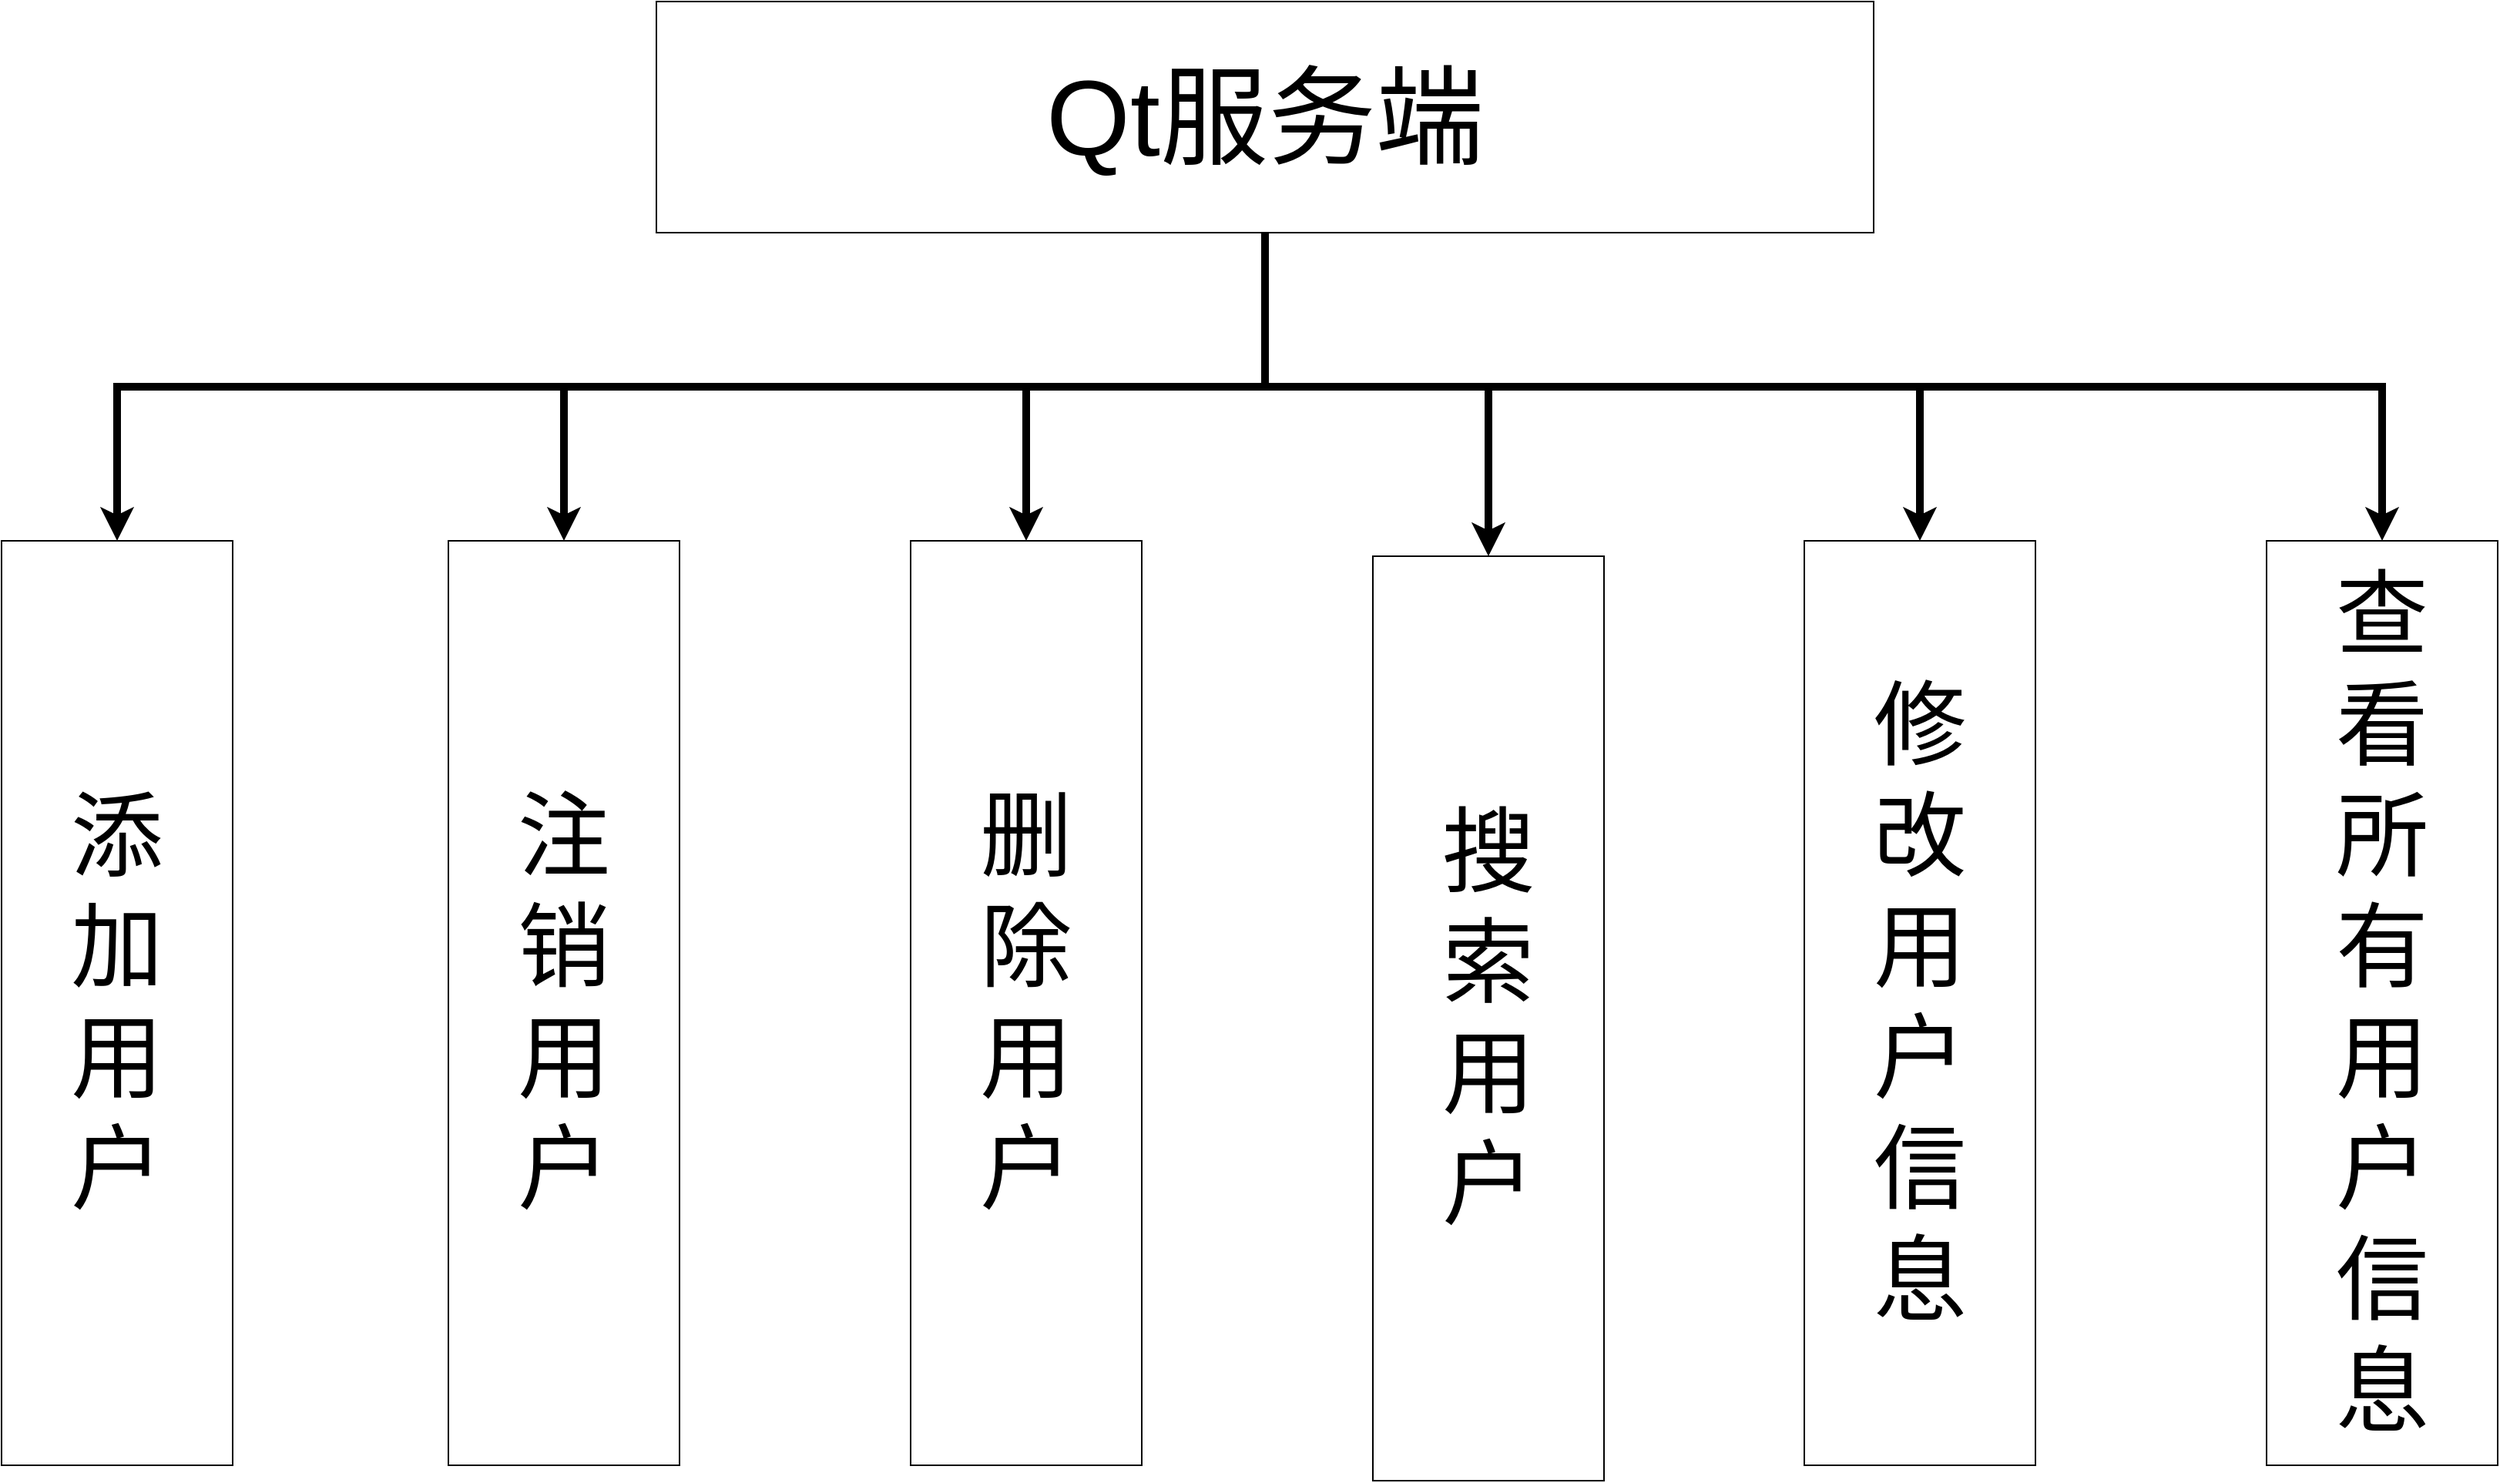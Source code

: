 <mxfile version="24.2.5" type="github">
  <diagram name="第 1 页" id="QbPefZvWV7xZgJjfoefO">
    <mxGraphModel dx="4747" dy="2590" grid="1" gridSize="10" guides="1" tooltips="1" connect="1" arrows="1" fold="1" page="1" pageScale="1" pageWidth="2000" pageHeight="1200" math="0" shadow="0">
      <root>
        <mxCell id="0" />
        <mxCell id="1" parent="0" />
        <mxCell id="6Kh3XinaVXbYN6B3KpNU-6" style="edgeStyle=orthogonalEdgeStyle;rounded=0;orthogonalLoop=1;jettySize=auto;html=1;exitX=0.5;exitY=1;exitDx=0;exitDy=0;entryX=0.5;entryY=0;entryDx=0;entryDy=0;strokeWidth=5;" parent="1" source="6Kh3XinaVXbYN6B3KpNU-1" target="6Kh3XinaVXbYN6B3KpNU-2" edge="1">
          <mxGeometry relative="1" as="geometry" />
        </mxCell>
        <mxCell id="6Kh3XinaVXbYN6B3KpNU-7" style="edgeStyle=orthogonalEdgeStyle;rounded=0;orthogonalLoop=1;jettySize=auto;html=1;exitX=0.5;exitY=1;exitDx=0;exitDy=0;entryX=0.5;entryY=0;entryDx=0;entryDy=0;strokeWidth=5;" parent="1" source="6Kh3XinaVXbYN6B3KpNU-1" target="6Kh3XinaVXbYN6B3KpNU-3" edge="1">
          <mxGeometry relative="1" as="geometry" />
        </mxCell>
        <mxCell id="6Kh3XinaVXbYN6B3KpNU-8" style="edgeStyle=orthogonalEdgeStyle;rounded=0;orthogonalLoop=1;jettySize=auto;html=1;exitX=0.5;exitY=1;exitDx=0;exitDy=0;strokeWidth=5;" parent="1" source="6Kh3XinaVXbYN6B3KpNU-1" target="6Kh3XinaVXbYN6B3KpNU-4" edge="1">
          <mxGeometry relative="1" as="geometry" />
        </mxCell>
        <mxCell id="6Kh3XinaVXbYN6B3KpNU-9" style="edgeStyle=orthogonalEdgeStyle;rounded=0;orthogonalLoop=1;jettySize=auto;html=1;exitX=0.5;exitY=1;exitDx=0;exitDy=0;strokeWidth=5;" parent="1" source="6Kh3XinaVXbYN6B3KpNU-1" target="6Kh3XinaVXbYN6B3KpNU-5" edge="1">
          <mxGeometry relative="1" as="geometry" />
        </mxCell>
        <mxCell id="vRzPiB2G4-YQs7T_42j8-2" style="edgeStyle=orthogonalEdgeStyle;rounded=0;orthogonalLoop=1;jettySize=auto;html=1;exitX=0.5;exitY=1;exitDx=0;exitDy=0;strokeWidth=5;" parent="1" source="6Kh3XinaVXbYN6B3KpNU-1" target="vRzPiB2G4-YQs7T_42j8-1" edge="1">
          <mxGeometry relative="1" as="geometry">
            <Array as="points">
              <mxPoint x="1000" y="330" />
              <mxPoint x="1145" y="330" />
            </Array>
          </mxGeometry>
        </mxCell>
        <mxCell id="TJJMME-OdrtfWl8Udc_c-2" style="edgeStyle=orthogonalEdgeStyle;rounded=0;orthogonalLoop=1;jettySize=auto;html=1;exitX=0.5;exitY=1;exitDx=0;exitDy=0;strokeWidth=5;" edge="1" parent="1" source="6Kh3XinaVXbYN6B3KpNU-1" target="TJJMME-OdrtfWl8Udc_c-1">
          <mxGeometry relative="1" as="geometry" />
        </mxCell>
        <mxCell id="6Kh3XinaVXbYN6B3KpNU-1" value="&lt;font style=&quot;font-size: 70px;&quot;&gt;Qt服务端&lt;/font&gt;" style="rounded=0;whiteSpace=wrap;html=1;" parent="1" vertex="1">
          <mxGeometry x="605" y="80" width="790" height="150" as="geometry" />
        </mxCell>
        <mxCell id="6Kh3XinaVXbYN6B3KpNU-2" value="&lt;font style=&quot;font-size: 60px;&quot;&gt;添&lt;/font&gt;&lt;div&gt;&lt;font style=&quot;font-size: 60px;&quot;&gt;加&lt;/font&gt;&lt;/div&gt;&lt;div&gt;&lt;font style=&quot;font-size: 60px;&quot;&gt;用&lt;/font&gt;&lt;/div&gt;&lt;div&gt;&lt;font style=&quot;font-size: 60px;&quot;&gt;户&lt;/font&gt;&lt;/div&gt;" style="rounded=0;whiteSpace=wrap;html=1;" parent="1" vertex="1">
          <mxGeometry x="180" y="430" width="150" height="600" as="geometry" />
        </mxCell>
        <mxCell id="6Kh3XinaVXbYN6B3KpNU-3" value="&lt;span style=&quot;font-size: 60px;&quot;&gt;删&lt;/span&gt;&lt;div&gt;&lt;span style=&quot;font-size: 60px;&quot;&gt;除&lt;/span&gt;&lt;br&gt;&lt;div&gt;&lt;font style=&quot;font-size: 60px;&quot;&gt;用&lt;/font&gt;&lt;/div&gt;&lt;div&gt;&lt;font style=&quot;font-size: 60px;&quot;&gt;户&lt;/font&gt;&lt;/div&gt;&lt;/div&gt;" style="rounded=0;whiteSpace=wrap;html=1;" parent="1" vertex="1">
          <mxGeometry x="770" y="430" width="150" height="600" as="geometry" />
        </mxCell>
        <mxCell id="6Kh3XinaVXbYN6B3KpNU-4" value="&lt;span style=&quot;font-size: 60px;&quot;&gt;修&lt;/span&gt;&lt;div&gt;&lt;span style=&quot;font-size: 60px;&quot;&gt;改&lt;/span&gt;&lt;/div&gt;&lt;div&gt;&lt;span style=&quot;font-size: 60px;&quot;&gt;用&lt;/span&gt;&lt;/div&gt;&lt;div&gt;&lt;span style=&quot;font-size: 60px;&quot;&gt;户&lt;/span&gt;&lt;/div&gt;&lt;div&gt;&lt;span style=&quot;font-size: 60px;&quot;&gt;信&lt;/span&gt;&lt;/div&gt;&lt;div&gt;&lt;span style=&quot;font-size: 60px;&quot;&gt;息&lt;/span&gt;&lt;/div&gt;" style="rounded=0;whiteSpace=wrap;html=1;" parent="1" vertex="1">
          <mxGeometry x="1350" y="430" width="150" height="600" as="geometry" />
        </mxCell>
        <mxCell id="6Kh3XinaVXbYN6B3KpNU-5" value="&lt;span style=&quot;font-size: 60px;&quot;&gt;查&lt;/span&gt;&lt;div&gt;&lt;span style=&quot;font-size: 60px;&quot;&gt;看&lt;/span&gt;&lt;/div&gt;&lt;div&gt;&lt;span style=&quot;font-size: 60px;&quot;&gt;所&lt;/span&gt;&lt;/div&gt;&lt;div&gt;&lt;span style=&quot;font-size: 60px;&quot;&gt;有&lt;/span&gt;&lt;/div&gt;&lt;div&gt;&lt;span style=&quot;font-size: 60px;&quot;&gt;用&lt;/span&gt;&lt;/div&gt;&lt;div&gt;&lt;span style=&quot;font-size: 60px;&quot;&gt;户&lt;/span&gt;&lt;/div&gt;&lt;div&gt;&lt;span style=&quot;font-size: 60px;&quot;&gt;信&lt;/span&gt;&lt;/div&gt;&lt;div&gt;&lt;span style=&quot;font-size: 60px;&quot;&gt;息&lt;/span&gt;&lt;/div&gt;" style="rounded=0;whiteSpace=wrap;html=1;" parent="1" vertex="1">
          <mxGeometry x="1650" y="430" width="150" height="600" as="geometry" />
        </mxCell>
        <mxCell id="vRzPiB2G4-YQs7T_42j8-1" value="&lt;span style=&quot;font-size: 60px;&quot;&gt;搜&lt;/span&gt;&lt;div&gt;&lt;span style=&quot;font-size: 60px;&quot;&gt;索&lt;/span&gt;&lt;/div&gt;&lt;div&gt;&lt;span style=&quot;font-size: 60px;&quot;&gt;用&lt;/span&gt;&lt;/div&gt;&lt;div&gt;&lt;span style=&quot;font-size: 60px;&quot;&gt;户&lt;/span&gt;&lt;/div&gt;" style="rounded=0;whiteSpace=wrap;html=1;" parent="1" vertex="1">
          <mxGeometry x="1070" y="440" width="150" height="600" as="geometry" />
        </mxCell>
        <mxCell id="TJJMME-OdrtfWl8Udc_c-1" value="&lt;span style=&quot;background-color: initial; font-size: 60px;&quot;&gt;注&lt;br&gt;销&lt;br&gt;用&lt;/span&gt;&lt;div&gt;&lt;div&gt;&lt;font style=&quot;font-size: 60px;&quot;&gt;户&lt;/font&gt;&lt;/div&gt;&lt;/div&gt;" style="rounded=0;whiteSpace=wrap;html=1;" vertex="1" parent="1">
          <mxGeometry x="470" y="430" width="150" height="600" as="geometry" />
        </mxCell>
      </root>
    </mxGraphModel>
  </diagram>
</mxfile>

